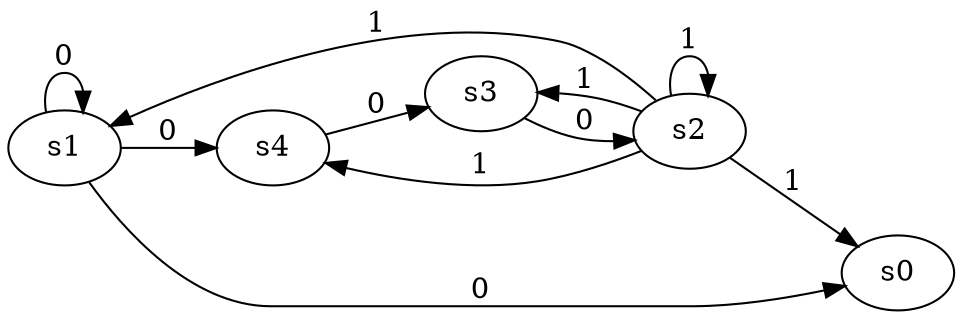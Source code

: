 digraph G {
rankdir = LR;
	"s1" -> "s4"[label="0"];
	"s1" -> "s1"[label="0"];
	"s1" -> "s0"[label="0"];
	"s2" -> "s4"[label="1"];
	"s2" -> "s2"[label="1"];
	"s2" -> "s1"[label="1"];
	"s2" -> "s3"[label="1"];
	"s2" -> "s0"[label="1"];
	"s3" -> "s2"[label="0"];
	"s4" -> "s3"[label="0"];
}
